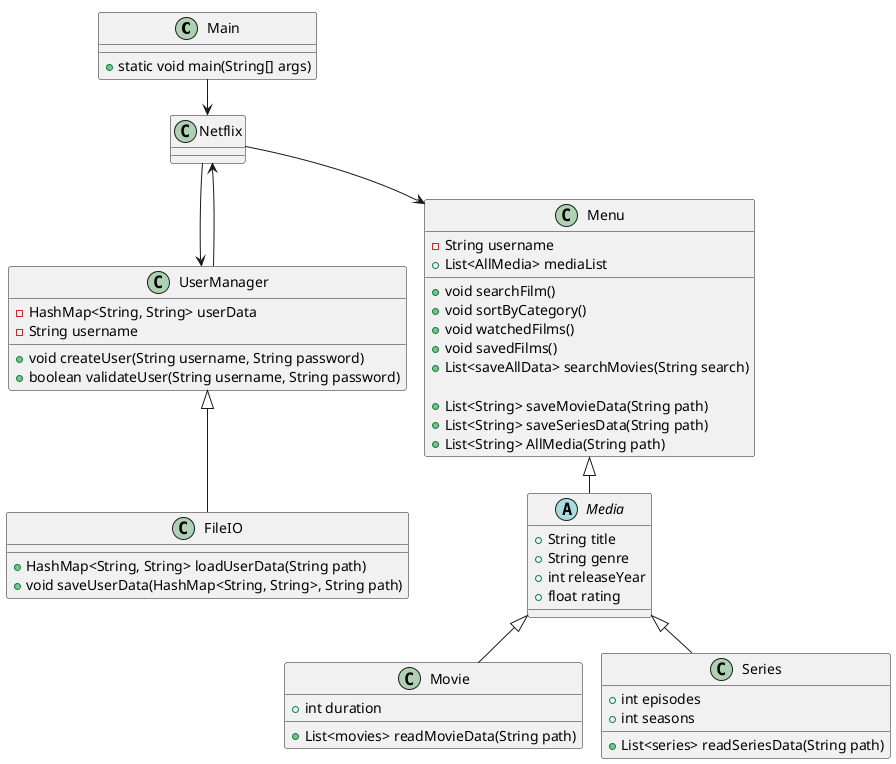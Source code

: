 @startuml
!pragma layout smetana

class Main {
    + static void main(String[] args)
}

Main --> Netflix

class Netflix {

}

Netflix --> UserManager
UserManager --> Netflix



class UserManager {
    - HashMap<String, String> userData
    - String username

    + void createUser(String username, String password)
    + boolean validateUser(String username, String password)
}

Netflix --> Menu

class Menu {
    - String username
    + List<AllMedia> mediaList

    + void searchFilm()
    + void sortByCategory()
    + void watchedFilms()
    + void savedFilms()
    + List<saveAllData> searchMovies(String search)

    + List<String> saveMovieData(String path)
    + List<String> saveSeriesData(String path)
    + List<String> AllMedia(String path)
}

class FileIO extends UserManager {

    + HashMap<String, String> loadUserData(String path)
    + void saveUserData(HashMap<String, String>, String path)
}

abstract class Media extends Menu {
    + String title
    + String genre
    + int releaseYear
    + float rating


}

class Movie extends Media {
    + int duration
    + List<movies> readMovieData(String path)
}

class Series extends Media {
    + int episodes
    + int seasons
    + List<series> readSeriesData(String path)
}
@enduml
